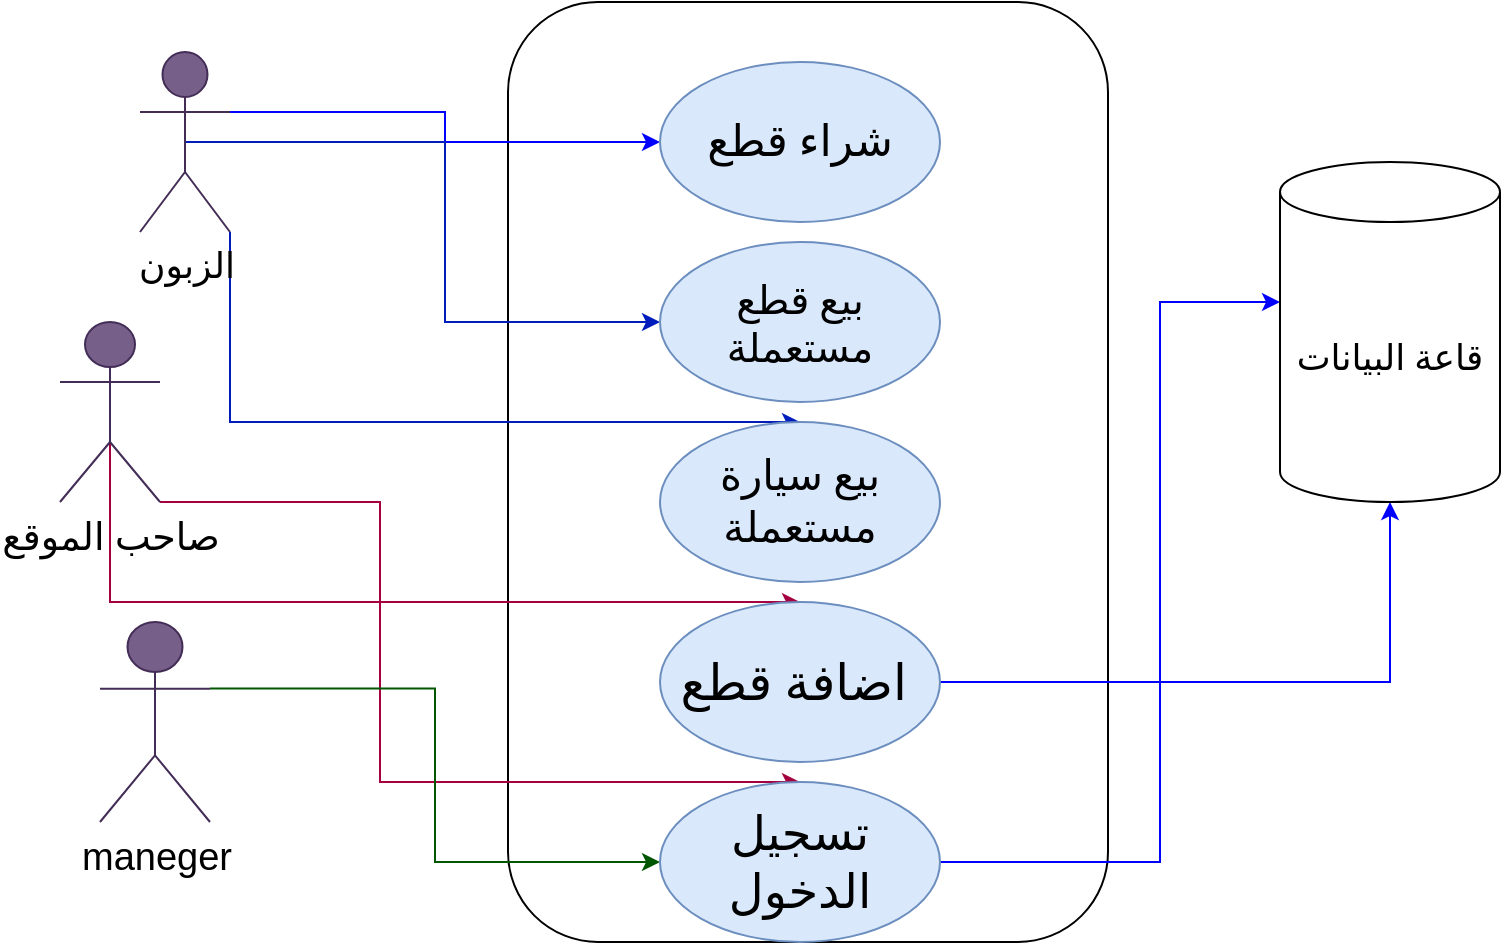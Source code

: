 <mxfile version="13.9.9" type="device" pages="3"><diagram id="212hj4pMnOfLgUrqIBKQ" name="Page-1"><mxGraphModel dx="852" dy="494" grid="1" gridSize="10" guides="1" tooltips="1" connect="1" arrows="1" fold="1" page="1" pageScale="1" pageWidth="827" pageHeight="1169" math="0" shadow="0"><root><mxCell id="0"/><mxCell id="1" parent="0"/><mxCell id="txpTQMfO368CrznEr7sd-1" value="" style="rounded=1;whiteSpace=wrap;html=1;" parent="1" vertex="1"><mxGeometry x="264" y="10" width="300" height="470" as="geometry"/></mxCell><mxCell id="txpTQMfO368CrznEr7sd-13" style="edgeStyle=orthogonalEdgeStyle;rounded=0;orthogonalLoop=1;jettySize=auto;html=1;exitX=1;exitY=0.333;exitDx=0;exitDy=0;exitPerimeter=0;fontFamily=Times New Roman;fontSize=18;fontColor=#000000;strokeColor=#0000FF;" parent="1" source="txpTQMfO368CrznEr7sd-2" target="txpTQMfO368CrznEr7sd-5" edge="1"><mxGeometry relative="1" as="geometry"/></mxCell><mxCell id="txpTQMfO368CrznEr7sd-14" style="edgeStyle=orthogonalEdgeStyle;rounded=0;orthogonalLoop=1;jettySize=auto;html=1;exitX=0.5;exitY=0.5;exitDx=0;exitDy=0;exitPerimeter=0;entryX=0;entryY=0.5;entryDx=0;entryDy=0;fontFamily=Times New Roman;fontSize=18;fontColor=#000000;fillColor=#0050ef;strokeColor=#001DBC;" parent="1" source="txpTQMfO368CrznEr7sd-2" target="txpTQMfO368CrznEr7sd-7" edge="1"><mxGeometry relative="1" as="geometry"/></mxCell><mxCell id="txpTQMfO368CrznEr7sd-15" style="edgeStyle=orthogonalEdgeStyle;rounded=0;orthogonalLoop=1;jettySize=auto;html=1;exitX=1;exitY=1;exitDx=0;exitDy=0;exitPerimeter=0;fontFamily=Times New Roman;fontSize=18;fontColor=#000000;fillColor=#0050ef;strokeColor=#001DBC;" parent="1" source="txpTQMfO368CrznEr7sd-2" target="txpTQMfO368CrznEr7sd-6" edge="1"><mxGeometry relative="1" as="geometry"><Array as="points"><mxPoint x="125" y="220"/></Array></mxGeometry></mxCell><mxCell id="txpTQMfO368CrznEr7sd-2" value="الزبون" style="shape=umlActor;verticalLabelPosition=bottom;verticalAlign=top;html=1;outlineConnect=0;fillColor=#76608a;strokeColor=#432D57;fontSize=18;" parent="1" vertex="1"><mxGeometry x="80" y="35" width="45" height="90" as="geometry"/></mxCell><mxCell id="txpTQMfO368CrznEr7sd-17" style="edgeStyle=orthogonalEdgeStyle;rounded=0;orthogonalLoop=1;jettySize=auto;html=1;exitX=0.5;exitY=0.5;exitDx=0;exitDy=0;exitPerimeter=0;fontFamily=Times New Roman;fontSize=18;fontColor=#000000;fillColor=#d80073;strokeColor=#A50040;" parent="1" source="txpTQMfO368CrznEr7sd-3" target="txpTQMfO368CrznEr7sd-8" edge="1"><mxGeometry relative="1" as="geometry"><Array as="points"><mxPoint x="65" y="310"/></Array></mxGeometry></mxCell><mxCell id="txpTQMfO368CrznEr7sd-18" style="edgeStyle=orthogonalEdgeStyle;rounded=0;orthogonalLoop=1;jettySize=auto;html=1;exitX=1;exitY=1;exitDx=0;exitDy=0;exitPerimeter=0;fontFamily=Times New Roman;fontSize=18;fontColor=#000000;fillColor=#d80073;strokeColor=#A50040;" parent="1" source="txpTQMfO368CrznEr7sd-3" target="txpTQMfO368CrznEr7sd-9" edge="1"><mxGeometry relative="1" as="geometry"><Array as="points"><mxPoint x="200" y="260"/><mxPoint x="200" y="400"/></Array></mxGeometry></mxCell><mxCell id="txpTQMfO368CrznEr7sd-3" value="&lt;font color=&quot;#000000&quot; style=&quot;font-size: 19px&quot;&gt;صاحب الموقع&lt;/font&gt;" style="shape=umlActor;verticalLabelPosition=bottom;verticalAlign=top;html=1;outlineConnect=0;fillColor=#76608a;strokeColor=#432D57;fontColor=#ffffff;" parent="1" vertex="1"><mxGeometry x="40" y="170" width="50" height="90" as="geometry"/></mxCell><mxCell id="txpTQMfO368CrznEr7sd-16" style="edgeStyle=orthogonalEdgeStyle;rounded=0;orthogonalLoop=1;jettySize=auto;html=1;exitX=1;exitY=0.333;exitDx=0;exitDy=0;exitPerimeter=0;fontFamily=Times New Roman;fontSize=18;fontColor=#000000;fillColor=#008a00;strokeColor=#005700;" parent="1" source="txpTQMfO368CrznEr7sd-4" target="txpTQMfO368CrznEr7sd-9" edge="1"><mxGeometry relative="1" as="geometry"/></mxCell><mxCell id="txpTQMfO368CrznEr7sd-4" value="&lt;font color=&quot;#000000&quot;&gt;maneger&lt;/font&gt;" style="shape=umlActor;verticalLabelPosition=bottom;verticalAlign=top;html=1;outlineConnect=0;fontSize=19;fillColor=#76608a;strokeColor=#432D57;fontColor=#ffffff;" parent="1" vertex="1"><mxGeometry x="60" y="320" width="55" height="100" as="geometry"/></mxCell><mxCell id="txpTQMfO368CrznEr7sd-5" value="شراء قطع" style="ellipse;whiteSpace=wrap;html=1;fontFamily=Times New Roman;fillColor=#dae8fc;strokeColor=#6c8ebf;fontSize=22;" parent="1" vertex="1"><mxGeometry x="340" y="40" width="140" height="80" as="geometry"/></mxCell><mxCell id="txpTQMfO368CrznEr7sd-6" value="بيع سيارة مستعملة" style="ellipse;whiteSpace=wrap;html=1;fontFamily=Times New Roman;fontSize=21;fontStyle=0;fillColor=#dae8fc;strokeColor=#6c8ebf;" parent="1" vertex="1"><mxGeometry x="340" y="220" width="140" height="80" as="geometry"/></mxCell><mxCell id="txpTQMfO368CrznEr7sd-7" value="بيع قطع مستعملة" style="ellipse;whiteSpace=wrap;html=1;fontFamily=Times New Roman;fillColor=#dae8fc;strokeColor=#6c8ebf;fontSize=20;" parent="1" vertex="1"><mxGeometry x="340" y="130" width="140" height="80" as="geometry"/></mxCell><mxCell id="txpTQMfO368CrznEr7sd-20" style="edgeStyle=orthogonalEdgeStyle;rounded=0;orthogonalLoop=1;jettySize=auto;html=1;exitX=1;exitY=0.5;exitDx=0;exitDy=0;entryX=0.5;entryY=1;entryDx=0;entryDy=0;entryPerimeter=0;strokeColor=#0000FF;fontFamily=Times New Roman;fontSize=18;fontColor=#000000;" parent="1" source="txpTQMfO368CrznEr7sd-8" target="txpTQMfO368CrznEr7sd-19" edge="1"><mxGeometry relative="1" as="geometry"/></mxCell><mxCell id="txpTQMfO368CrznEr7sd-8" value="اضافة قطع&amp;nbsp;" style="ellipse;whiteSpace=wrap;html=1;fillColor=#dae8fc;strokeColor=#6c8ebf;fontFamily=Times New Roman;fontSize=25;" parent="1" vertex="1"><mxGeometry x="340" y="310" width="140" height="80" as="geometry"/></mxCell><mxCell id="txpTQMfO368CrznEr7sd-21" style="edgeStyle=orthogonalEdgeStyle;rounded=0;orthogonalLoop=1;jettySize=auto;html=1;exitX=1;exitY=0.5;exitDx=0;exitDy=0;strokeColor=#0000FF;fontFamily=Times New Roman;fontSize=18;fontColor=#000000;" parent="1" source="txpTQMfO368CrznEr7sd-9" target="txpTQMfO368CrznEr7sd-19" edge="1"><mxGeometry relative="1" as="geometry"><mxPoint x="610" y="130" as="targetPoint"/><Array as="points"><mxPoint x="590" y="440"/><mxPoint x="590" y="160"/></Array></mxGeometry></mxCell><mxCell id="txpTQMfO368CrznEr7sd-9" value="تسجيل الدخول" style="ellipse;whiteSpace=wrap;html=1;fontSize=24;fillColor=#dae8fc;strokeColor=#6c8ebf;" parent="1" vertex="1"><mxGeometry x="340" y="400" width="140" height="80" as="geometry"/></mxCell><mxCell id="txpTQMfO368CrznEr7sd-19" value="قاعة البيانات" style="shape=cylinder3;whiteSpace=wrap;html=1;boundedLbl=1;backgroundOutline=1;size=15;fontFamily=Times New Roman;fontSize=18;fontColor=#000000;" parent="1" vertex="1"><mxGeometry x="650" y="90" width="110" height="170" as="geometry"/></mxCell></root></mxGraphModel></diagram><diagram id="mUpgsxXOgtuu2OX2ZXgo" name="Page-2"><mxGraphModel dx="852" dy="494" grid="1" gridSize="10" guides="1" tooltips="1" connect="1" arrows="1" fold="1" page="1" pageScale="1" pageWidth="827" pageHeight="1169" math="0" shadow="0"><root><mxCell id="Dj_U90iYXSle6_Gp-yBD-0"/><mxCell id="Dj_U90iYXSle6_Gp-yBD-1" parent="Dj_U90iYXSle6_Gp-yBD-0"/><mxCell id="Dj_U90iYXSle6_Gp-yBD-3" value="بلد الصنع" style="swimlane;childLayout=stackLayout;horizontal=1;startSize=30;horizontalStack=0;rounded=1;fontSize=23;fontStyle=0;strokeWidth=2;resizeParent=0;resizeLast=1;shadow=0;dashed=0;align=center;" parent="Dj_U90iYXSle6_Gp-yBD-1" vertex="1"><mxGeometry x="50" y="70" width="190" height="140" as="geometry"/></mxCell><mxCell id="Dj_U90iYXSle6_Gp-yBD-15" value="1-بلد الصنع&#10;2-رقم الدولة" style="align=right;strokeColor=none;fillColor=none;spacingLeft=4;fontSize=18;verticalAlign=top;resizable=0;rotatable=0;part=1;" parent="Dj_U90iYXSle6_Gp-yBD-3" vertex="1"><mxGeometry y="30" width="190" height="110" as="geometry"/></mxCell><mxCell id="Dj_U90iYXSle6_Gp-yBD-5" value="جدول القطع" style="swimlane;childLayout=stackLayout;horizontal=1;startSize=30;horizontalStack=0;rounded=1;fontSize=15;fontStyle=0;strokeWidth=2;resizeParent=0;resizeLast=1;shadow=0;dashed=0;align=center;" parent="Dj_U90iYXSle6_Gp-yBD-1" vertex="1"><mxGeometry x="40" y="320" width="190" height="140" as="geometry"/></mxCell><mxCell id="Dj_U90iYXSle6_Gp-yBD-6" value="1-رقم القطعة&#10;2-اسم القطعة&#10;3-حاة القطعة&#10;4-سعر القطعة &#10;5-نوع السياره" style="align=left;strokeColor=none;fillColor=none;spacingLeft=4;fontSize=15;verticalAlign=top;resizable=0;rotatable=0;part=1;" parent="Dj_U90iYXSle6_Gp-yBD-5" vertex="1"><mxGeometry y="30" width="190" height="110" as="geometry"/></mxCell><mxCell id="Dj_U90iYXSle6_Gp-yBD-10" value="نوع السيارة" style="swimlane;childLayout=stackLayout;horizontal=1;startSize=30;horizontalStack=0;rounded=1;fontSize=22;fontStyle=0;strokeWidth=2;resizeParent=0;resizeLast=1;shadow=0;dashed=0;align=center;" parent="Dj_U90iYXSle6_Gp-yBD-1" vertex="1"><mxGeometry x="560" y="80" width="190" height="140" as="geometry"/></mxCell><mxCell id="Dj_U90iYXSle6_Gp-yBD-11" value="1-رقم الموديل&#10;2-رقم الهيكل &#10;3-نوع العطل&#10;4-مكان التواجد&#10;5-اسم الرابش&#10;6-لون السيارة&#10;7-اسم السياره" style="align=left;strokeColor=none;fillColor=none;spacingLeft=4;fontSize=12;verticalAlign=top;resizable=0;rotatable=0;part=1;" parent="Dj_U90iYXSle6_Gp-yBD-10" vertex="1"><mxGeometry y="30" width="190" height="110" as="geometry"/></mxCell><mxCell id="Dj_U90iYXSle6_Gp-yBD-12" value="نوع القطعه" style="swimlane;childLayout=stackLayout;horizontal=1;startSize=30;horizontalStack=0;rounded=1;fontSize=17;fontStyle=0;strokeWidth=2;resizeParent=0;resizeLast=1;shadow=0;dashed=0;align=center;" parent="Dj_U90iYXSle6_Gp-yBD-1" vertex="1"><mxGeometry x="390" y="310" width="190" height="140" as="geometry"><mxRectangle x="390" y="310" width="90" height="30" as="alternateBounds"/></mxGeometry></mxCell><mxCell id="Dj_U90iYXSle6_Gp-yBD-13" value="1-رقم القطعة&#10;2-رقم بلد الصنع&#10;4-نوع السياره&#10;3-ID" style="align=left;strokeColor=none;fillColor=none;spacingLeft=4;fontSize=17;verticalAlign=top;resizable=0;rotatable=0;part=1;" parent="Dj_U90iYXSle6_Gp-yBD-12" vertex="1"><mxGeometry y="30" width="190" height="110" as="geometry"/></mxCell><mxCell id="Dj_U90iYXSle6_Gp-yBD-20" style="edgeStyle=orthogonalEdgeStyle;rounded=0;orthogonalLoop=1;jettySize=auto;html=1;exitX=1;exitY=0.25;exitDx=0;exitDy=0;entryX=0;entryY=0.25;entryDx=0;entryDy=0;strokeColor=#0000FF;fontFamily=Times New Roman;fontSize=17;fontColor=#000000;align=right;" parent="Dj_U90iYXSle6_Gp-yBD-1" source="Dj_U90iYXSle6_Gp-yBD-6" target="Dj_U90iYXSle6_Gp-yBD-13" edge="1"><mxGeometry relative="1" as="geometry"/></mxCell><mxCell id="Dj_U90iYXSle6_Gp-yBD-23" style="edgeStyle=orthogonalEdgeStyle;rounded=0;orthogonalLoop=1;jettySize=auto;html=1;exitX=1;exitY=0.25;exitDx=0;exitDy=0;strokeColor=#0000FF;fontFamily=Times New Roman;fontSize=17;fontColor=#000000;align=right;" parent="Dj_U90iYXSle6_Gp-yBD-1" source="Dj_U90iYXSle6_Gp-yBD-13" target="Dj_U90iYXSle6_Gp-yBD-15" edge="1"><mxGeometry relative="1" as="geometry"/></mxCell><mxCell id="Dj_U90iYXSle6_Gp-yBD-24" value="تحديد القطعه" style="swimlane;childLayout=stackLayout;horizontal=1;startSize=30;horizontalStack=0;rounded=1;fontSize=22;fontStyle=0;strokeWidth=2;resizeParent=0;resizeLast=1;shadow=0;dashed=0;align=center;" parent="Dj_U90iYXSle6_Gp-yBD-1" vertex="1"><mxGeometry x="310" y="90" width="190" height="120" as="geometry"/></mxCell><mxCell id="Dj_U90iYXSle6_Gp-yBD-25" value="1-ID&#10;2-رقم الدولة&#10;3-رقم الموديل&#10;4-رقم العامل" style="align=left;strokeColor=none;fillColor=none;spacingLeft=4;fontSize=12;verticalAlign=top;resizable=0;rotatable=0;part=1;" parent="Dj_U90iYXSle6_Gp-yBD-24" vertex="1"><mxGeometry y="30" width="190" height="90" as="geometry"/></mxCell><mxCell id="Dj_U90iYXSle6_Gp-yBD-26" style="edgeStyle=orthogonalEdgeStyle;rounded=0;orthogonalLoop=1;jettySize=auto;html=1;exitX=1;exitY=0.25;exitDx=0;exitDy=0;entryX=-0.016;entryY=0.189;entryDx=0;entryDy=0;entryPerimeter=0;strokeColor=#0000FF;fontFamily=Times New Roman;fontSize=17;fontColor=#000000;align=right;" parent="Dj_U90iYXSle6_Gp-yBD-1" source="Dj_U90iYXSle6_Gp-yBD-15" target="Dj_U90iYXSle6_Gp-yBD-25" edge="1"><mxGeometry relative="1" as="geometry"/></mxCell><mxCell id="Dj_U90iYXSle6_Gp-yBD-28" style="edgeStyle=orthogonalEdgeStyle;rounded=0;orthogonalLoop=1;jettySize=auto;html=1;exitX=0;exitY=0.25;exitDx=0;exitDy=0;entryX=1;entryY=0.25;entryDx=0;entryDy=0;strokeColor=#0000FF;fontFamily=Times New Roman;fontSize=17;fontColor=#000000;align=right;" parent="Dj_U90iYXSle6_Gp-yBD-1" source="Dj_U90iYXSle6_Gp-yBD-11" target="Dj_U90iYXSle6_Gp-yBD-25" edge="1"><mxGeometry relative="1" as="geometry"/></mxCell><mxCell id="Dj_U90iYXSle6_Gp-yBD-31" style="edgeStyle=orthogonalEdgeStyle;rounded=0;orthogonalLoop=1;jettySize=auto;html=1;exitX=0.75;exitY=0;exitDx=0;exitDy=0;entryX=0.5;entryY=1;entryDx=0;entryDy=0;strokeColor=#0000FF;fontFamily=Times New Roman;fontSize=17;fontColor=#000000;align=right;" parent="Dj_U90iYXSle6_Gp-yBD-1" source="Dj_U90iYXSle6_Gp-yBD-29" target="Dj_U90iYXSle6_Gp-yBD-25" edge="1"><mxGeometry relative="1" as="geometry"><Array as="points"><mxPoint x="690" y="250"/><mxPoint x="405" y="250"/></Array></mxGeometry></mxCell><mxCell id="Dj_U90iYXSle6_Gp-yBD-29" value="جدول العمال" style="swimlane;childLayout=stackLayout;horizontal=1;startSize=30;horizontalStack=0;rounded=1;fontSize=14;fontStyle=0;strokeWidth=2;resizeParent=0;resizeLast=1;shadow=0;dashed=0;align=center;" parent="Dj_U90iYXSle6_Gp-yBD-1" vertex="1"><mxGeometry x="510" y="480" width="240" height="140" as="geometry"/></mxCell><mxCell id="Dj_U90iYXSle6_Gp-yBD-30" value="1-رقم العامل&#10;2-اسم العامل&#10;3-الراتب " style="align=left;strokeColor=none;fillColor=none;spacingLeft=4;fontSize=12;verticalAlign=top;resizable=0;rotatable=0;part=1;" parent="Dj_U90iYXSle6_Gp-yBD-29" vertex="1"><mxGeometry y="30" width="240" height="110" as="geometry"/></mxCell></root></mxGraphModel></diagram><diagram id="ihhGXyVLUvk8MzV1UJkO" name="Page-3"><mxGraphModel dx="852" dy="494" grid="1" gridSize="10" guides="1" tooltips="1" connect="1" arrows="1" fold="1" page="1" pageScale="1" pageWidth="827" pageHeight="1169" math="0" shadow="0"><root><mxCell id="EL-iIvGpe-Z6mLZNIhse-0"/><mxCell id="EL-iIvGpe-Z6mLZNIhse-1" parent="EL-iIvGpe-Z6mLZNIhse-0"/><mxCell id="EL-iIvGpe-Z6mLZNIhse-3" value="" style="rounded=1;whiteSpace=wrap;html=1;" parent="EL-iIvGpe-Z6mLZNIhse-1" vertex="1"><mxGeometry x="270" y="20" width="290" height="530" as="geometry"/></mxCell><mxCell id="EL-iIvGpe-Z6mLZNIhse-4" value="شرا قطع" style="ellipse;whiteSpace=wrap;html=1;fontSize=19;" parent="EL-iIvGpe-Z6mLZNIhse-1" vertex="1"><mxGeometry x="354" y="30" width="120" height="80" as="geometry"/></mxCell><mxCell id="EL-iIvGpe-Z6mLZNIhse-24" style="edgeStyle=orthogonalEdgeStyle;rounded=0;orthogonalLoop=1;jettySize=auto;html=1;exitX=1;exitY=0.5;exitDx=0;exitDy=0;entryX=0;entryY=0.5;entryDx=0;entryDy=0;entryPerimeter=0;fontSize=25;" parent="EL-iIvGpe-Z6mLZNIhse-1" source="EL-iIvGpe-Z6mLZNIhse-5" target="EL-iIvGpe-Z6mLZNIhse-23" edge="1"><mxGeometry relative="1" as="geometry"/></mxCell><mxCell id="EL-iIvGpe-Z6mLZNIhse-5" value="البحث ولعرض" style="ellipse;whiteSpace=wrap;html=1;fontSize=19;" parent="EL-iIvGpe-Z6mLZNIhse-1" vertex="1"><mxGeometry x="354" y="120" width="120" height="80" as="geometry"/></mxCell><mxCell id="EL-iIvGpe-Z6mLZNIhse-25" style="edgeStyle=orthogonalEdgeStyle;rounded=0;orthogonalLoop=1;jettySize=auto;html=1;exitX=1;exitY=0.5;exitDx=0;exitDy=0;entryX=0;entryY=1;entryDx=0;entryDy=-15;entryPerimeter=0;fontSize=25;" parent="EL-iIvGpe-Z6mLZNIhse-1" source="EL-iIvGpe-Z6mLZNIhse-6" target="EL-iIvGpe-Z6mLZNIhse-23" edge="1"><mxGeometry relative="1" as="geometry"/></mxCell><mxCell id="EL-iIvGpe-Z6mLZNIhse-6" value="اضافة قطع" style="ellipse;whiteSpace=wrap;html=1;fontSize=21;" parent="EL-iIvGpe-Z6mLZNIhse-1" vertex="1"><mxGeometry x="354" y="210" width="120" height="80" as="geometry"/></mxCell><mxCell id="EL-iIvGpe-Z6mLZNIhse-7" value="بيع قطع" style="ellipse;whiteSpace=wrap;html=1;fontSize=21;" parent="EL-iIvGpe-Z6mLZNIhse-1" vertex="1"><mxGeometry x="360" y="300" width="120" height="80" as="geometry"/></mxCell><mxCell id="EL-iIvGpe-Z6mLZNIhse-8" value="قفل حسابات" style="ellipse;whiteSpace=wrap;html=1;fontSize=25;" parent="EL-iIvGpe-Z6mLZNIhse-1" vertex="1"><mxGeometry x="360" y="390" width="120" height="80" as="geometry"/></mxCell><mxCell id="EL-iIvGpe-Z6mLZNIhse-9" value="بي سيارة مستعملة" style="ellipse;whiteSpace=wrap;html=1;fontSize=25;" parent="EL-iIvGpe-Z6mLZNIhse-1" vertex="1"><mxGeometry x="355" y="470" width="120" height="80" as="geometry"/></mxCell><mxCell id="EL-iIvGpe-Z6mLZNIhse-15" style="edgeStyle=orthogonalEdgeStyle;rounded=0;orthogonalLoop=1;jettySize=auto;html=1;exitX=1;exitY=0.333;exitDx=0;exitDy=0;exitPerimeter=0;fontSize=25;" parent="EL-iIvGpe-Z6mLZNIhse-1" source="EL-iIvGpe-Z6mLZNIhse-10" target="EL-iIvGpe-Z6mLZNIhse-4" edge="1"><mxGeometry relative="1" as="geometry"/></mxCell><mxCell id="EL-iIvGpe-Z6mLZNIhse-16" style="edgeStyle=orthogonalEdgeStyle;rounded=0;orthogonalLoop=1;jettySize=auto;html=1;exitX=1;exitY=1;exitDx=0;exitDy=0;exitPerimeter=0;entryX=0;entryY=0.5;entryDx=0;entryDy=0;fontSize=25;" parent="EL-iIvGpe-Z6mLZNIhse-1" source="EL-iIvGpe-Z6mLZNIhse-10" target="EL-iIvGpe-Z6mLZNIhse-5" edge="1"><mxGeometry relative="1" as="geometry"/></mxCell><mxCell id="EL-iIvGpe-Z6mLZNIhse-10" value="الزبون" style="shape=umlActor;verticalLabelPosition=bottom;verticalAlign=top;html=1;outlineConnect=0;fontSize=25;" parent="EL-iIvGpe-Z6mLZNIhse-1" vertex="1"><mxGeometry x="90" y="110" width="40" height="70" as="geometry"/></mxCell><mxCell id="EL-iIvGpe-Z6mLZNIhse-17" style="edgeStyle=orthogonalEdgeStyle;rounded=0;orthogonalLoop=1;jettySize=auto;html=1;exitX=1;exitY=0.333;exitDx=0;exitDy=0;exitPerimeter=0;fontSize=25;" parent="EL-iIvGpe-Z6mLZNIhse-1" source="EL-iIvGpe-Z6mLZNIhse-11" edge="1"><mxGeometry relative="1" as="geometry"><mxPoint x="350" y="160" as="targetPoint"/></mxGeometry></mxCell><mxCell id="EL-iIvGpe-Z6mLZNIhse-18" style="edgeStyle=orthogonalEdgeStyle;rounded=0;orthogonalLoop=1;jettySize=auto;html=1;exitX=0.5;exitY=0.5;exitDx=0;exitDy=0;exitPerimeter=0;fontSize=25;" parent="EL-iIvGpe-Z6mLZNIhse-1" source="EL-iIvGpe-Z6mLZNIhse-11" target="EL-iIvGpe-Z6mLZNIhse-6" edge="1"><mxGeometry relative="1" as="geometry"><Array as="points"><mxPoint x="110" y="320"/><mxPoint x="242" y="320"/><mxPoint x="242" y="250"/></Array></mxGeometry></mxCell><mxCell id="EL-iIvGpe-Z6mLZNIhse-19" style="edgeStyle=orthogonalEdgeStyle;rounded=0;orthogonalLoop=1;jettySize=auto;html=1;exitX=1;exitY=1;exitDx=0;exitDy=0;exitPerimeter=0;entryX=0;entryY=0.5;entryDx=0;entryDy=0;fontSize=25;" parent="EL-iIvGpe-Z6mLZNIhse-1" source="EL-iIvGpe-Z6mLZNIhse-11" target="EL-iIvGpe-Z6mLZNIhse-7" edge="1"><mxGeometry relative="1" as="geometry"/></mxCell><mxCell id="_cKYeAWCZbmqDnLprldL-0" value="Text" style="edgeLabel;html=1;align=center;verticalAlign=middle;resizable=0;points=[];fontSize=25;" parent="EL-iIvGpe-Z6mLZNIhse-19" vertex="1" connectable="0"><mxGeometry x="-0.207" y="-4" relative="1" as="geometry"><mxPoint as="offset"/></mxGeometry></mxCell><mxCell id="EL-iIvGpe-Z6mLZNIhse-20" style="edgeStyle=orthogonalEdgeStyle;rounded=0;orthogonalLoop=1;jettySize=auto;html=1;exitX=0;exitY=1;exitDx=0;exitDy=0;exitPerimeter=0;fontSize=25;" parent="EL-iIvGpe-Z6mLZNIhse-1" source="EL-iIvGpe-Z6mLZNIhse-11" target="EL-iIvGpe-Z6mLZNIhse-8" edge="1"><mxGeometry relative="1" as="geometry"><Array as="points"><mxPoint x="90" y="380"/><mxPoint x="420" y="380"/></Array></mxGeometry></mxCell><mxCell id="EL-iIvGpe-Z6mLZNIhse-11" value="صاحب الموقع" style="shape=umlActor;verticalLabelPosition=bottom;verticalAlign=top;html=1;outlineConnect=0;fontSize=25;" parent="EL-iIvGpe-Z6mLZNIhse-1" vertex="1"><mxGeometry x="90" y="270" width="40" height="70" as="geometry"/></mxCell><mxCell id="EL-iIvGpe-Z6mLZNIhse-21" style="edgeStyle=orthogonalEdgeStyle;rounded=0;orthogonalLoop=1;jettySize=auto;html=1;exitX=1;exitY=1;exitDx=0;exitDy=0;exitPerimeter=0;fontSize=25;" parent="EL-iIvGpe-Z6mLZNIhse-1" source="EL-iIvGpe-Z6mLZNIhse-12" target="EL-iIvGpe-Z6mLZNIhse-9" edge="1"><mxGeometry relative="1" as="geometry"/></mxCell><mxCell id="EL-iIvGpe-Z6mLZNIhse-12" value="الممول" style="shape=umlActor;verticalLabelPosition=bottom;verticalAlign=top;html=1;outlineConnect=0;fontSize=25;" parent="EL-iIvGpe-Z6mLZNIhse-1" vertex="1"><mxGeometry x="90" y="420" width="40" height="70" as="geometry"/></mxCell><mxCell id="EL-iIvGpe-Z6mLZNIhse-23" value="data base&lt;br&gt;" style="shape=cylinder3;whiteSpace=wrap;html=1;boundedLbl=1;backgroundOutline=1;size=15;fontSize=25;" parent="EL-iIvGpe-Z6mLZNIhse-1" vertex="1"><mxGeometry x="740" y="160" width="60" height="80" as="geometry"/></mxCell></root></mxGraphModel></diagram></mxfile>
